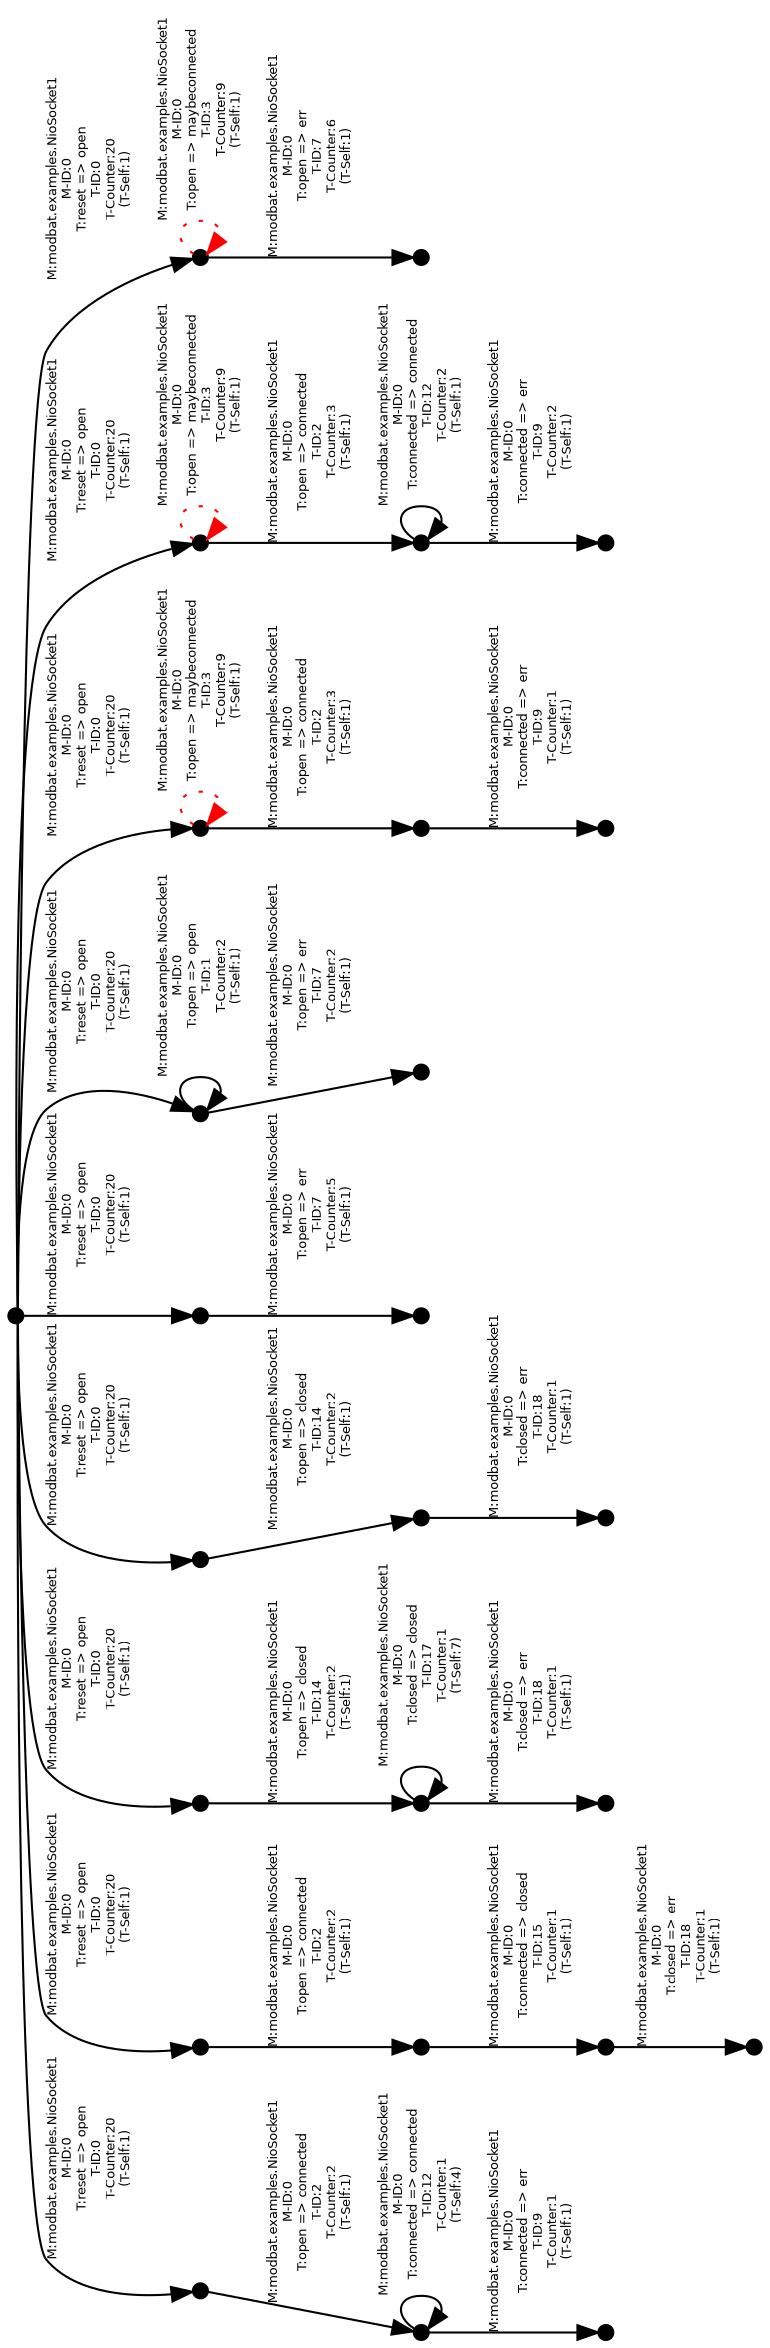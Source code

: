digraph model {
  orientation = landscape;
  graph [ rankdir = "TB", ranksep="0.3", nodesep="0.2" ];
  node [ fontname = "Helvetica", fontsize="6.0", shape="point", margin="0.07", height="0.1" ];
  edge [ fontname = "Helvetica", fontsize="6.0", margin="0.05" ];
0->1[label = "M:modbat.examples.NioSocket1\nM-ID:0\nT:reset => open\nT-ID:0\nT-Counter:20\n(T-Self:1)"];
1->2[label = "M:modbat.examples.NioSocket1\nM-ID:0\nT:open => connected\nT-ID:2\nT-Counter:2\n(T-Self:1)"];
2->2[label = "M:modbat.examples.NioSocket1\nM-ID:0\nT:connected => connected\nT-ID:12\nT-Counter:1\n(T-Self:4)"];
2->3[label = "M:modbat.examples.NioSocket1\nM-ID:0\nT:connected => err\nT-ID:9\nT-Counter:1\n(T-Self:1)"];
0->4[label = "M:modbat.examples.NioSocket1\nM-ID:0\nT:reset => open\nT-ID:0\nT-Counter:20\n(T-Self:1)"];
4->5[label = "M:modbat.examples.NioSocket1\nM-ID:0\nT:open => connected\nT-ID:2\nT-Counter:2\n(T-Self:1)"];
5->6[label = "M:modbat.examples.NioSocket1\nM-ID:0\nT:connected => closed\nT-ID:15\nT-Counter:1\n(T-Self:1)"];
6->7[label = "M:modbat.examples.NioSocket1\nM-ID:0\nT:closed => err\nT-ID:18\nT-Counter:1\n(T-Self:1)"];
0->8[label = "M:modbat.examples.NioSocket1\nM-ID:0\nT:reset => open\nT-ID:0\nT-Counter:20\n(T-Self:1)"];
8->9[label = "M:modbat.examples.NioSocket1\nM-ID:0\nT:open => closed\nT-ID:14\nT-Counter:2\n(T-Self:1)"];
9->9[label = "M:modbat.examples.NioSocket1\nM-ID:0\nT:closed => closed\nT-ID:17\nT-Counter:1\n(T-Self:7)"];
9->10[label = "M:modbat.examples.NioSocket1\nM-ID:0\nT:closed => err\nT-ID:18\nT-Counter:1\n(T-Self:1)"];
0->11[label = "M:modbat.examples.NioSocket1\nM-ID:0\nT:reset => open\nT-ID:0\nT-Counter:20\n(T-Self:1)"];
11->12[label = "M:modbat.examples.NioSocket1\nM-ID:0\nT:open => closed\nT-ID:14\nT-Counter:2\n(T-Self:1)"];
12->13[label = "M:modbat.examples.NioSocket1\nM-ID:0\nT:closed => err\nT-ID:18\nT-Counter:1\n(T-Self:1)"];
0->14[label = "M:modbat.examples.NioSocket1\nM-ID:0\nT:reset => open\nT-ID:0\nT-Counter:20\n(T-Self:1)"];
14->15[label = "M:modbat.examples.NioSocket1\nM-ID:0\nT:open => err\nT-ID:7\nT-Counter:5\n(T-Self:1)"];
0->16[label = "M:modbat.examples.NioSocket1\nM-ID:0\nT:reset => open\nT-ID:0\nT-Counter:20\n(T-Self:1)"];
16->16[label = "M:modbat.examples.NioSocket1\nM-ID:0\nT:open => open\nT-ID:1\nT-Counter:2\n(T-Self:1)"];
16->17[label = "M:modbat.examples.NioSocket1\nM-ID:0\nT:open => err\nT-ID:7\nT-Counter:2\n(T-Self:1)"];
0->18[label = "M:modbat.examples.NioSocket1\nM-ID:0\nT:reset => open\nT-ID:0\nT-Counter:20\n(T-Self:1)"];
18->18[style=dotted, color=red,label = "M:modbat.examples.NioSocket1\nM-ID:0\nT:open => maybeconnected\nT-ID:3\nT-Counter:9\n(T-Self:1)"];
18->19[label = "M:modbat.examples.NioSocket1\nM-ID:0\nT:open => connected\nT-ID:2\nT-Counter:3\n(T-Self:1)"];
19->20[label = "M:modbat.examples.NioSocket1\nM-ID:0\nT:connected => err\nT-ID:9\nT-Counter:1\n(T-Self:1)"];
0->21[label = "M:modbat.examples.NioSocket1\nM-ID:0\nT:reset => open\nT-ID:0\nT-Counter:20\n(T-Self:1)"];
21->21[style=dotted, color=red,label = "M:modbat.examples.NioSocket1\nM-ID:0\nT:open => maybeconnected\nT-ID:3\nT-Counter:9\n(T-Self:1)"];
21->22[label = "M:modbat.examples.NioSocket1\nM-ID:0\nT:open => connected\nT-ID:2\nT-Counter:3\n(T-Self:1)"];
22->22[label = "M:modbat.examples.NioSocket1\nM-ID:0\nT:connected => connected\nT-ID:12\nT-Counter:2\n(T-Self:1)"];
22->23[label = "M:modbat.examples.NioSocket1\nM-ID:0\nT:connected => err\nT-ID:9\nT-Counter:2\n(T-Self:1)"];
0->24[label = "M:modbat.examples.NioSocket1\nM-ID:0\nT:reset => open\nT-ID:0\nT-Counter:20\n(T-Self:1)"];
24->24[style=dotted, color=red,label = "M:modbat.examples.NioSocket1\nM-ID:0\nT:open => maybeconnected\nT-ID:3\nT-Counter:9\n(T-Self:1)"];
24->25[label = "M:modbat.examples.NioSocket1\nM-ID:0\nT:open => err\nT-ID:7\nT-Counter:6\n(T-Self:1)"];
}
